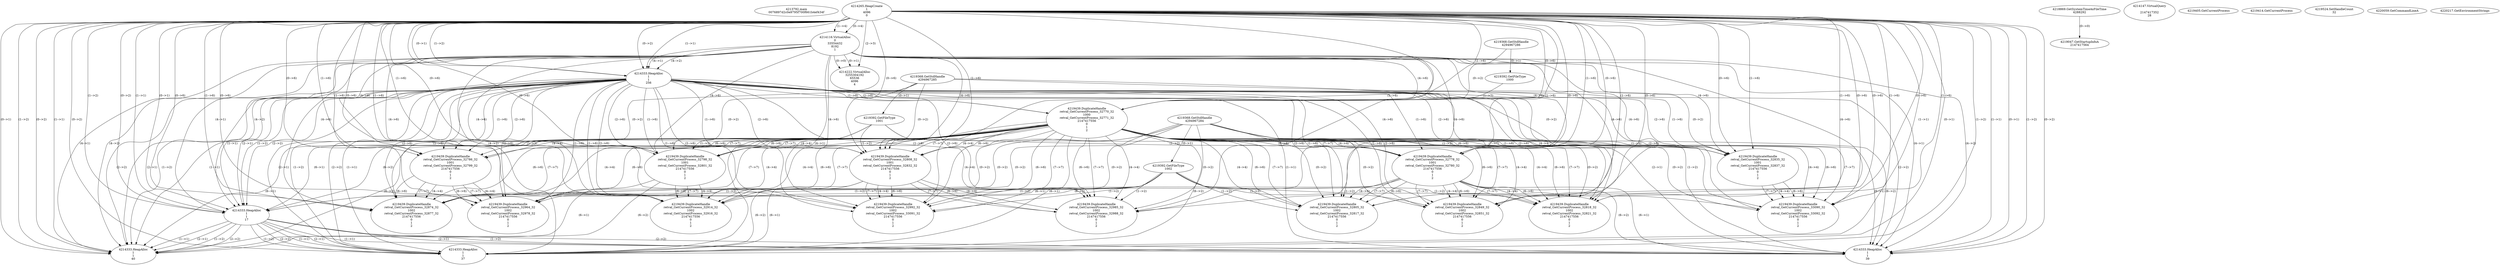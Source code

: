 // Global SCDG with merge call
digraph {
	0 [label="4213792.main
0076897d2c0e9795f700f661b4ef434f"]
	1 [label="4214265.HeapCreate
1
4096
0"]
	2 [label="4218869.GetSystemTimeAsFileTime
4288292"]
	3 [label="4214116.VirtualAlloc
0
33554432
8192
1"]
	1 -> 3 [label="(1-->4)"]
	1 -> 3 [label="(0-->4)"]
	4 [label="4214147.VirtualQuery

2147417352
28"]
	5 [label="4214222.VirtualAlloc
3255304192
65536
4096
4"]
	3 -> 5 [label="(0-->1)"]
	1 -> 5 [label="(2-->3)"]
	3 -> 5 [label="(0-->0)"]
	6 [label="4219047.GetStartupInfoA
2147417564"]
	2 -> 6 [label="(0-->0)"]
	7 [label="4219368.GetStdHandle
4294967286"]
	8 [label="4219392.GetFileType
1000"]
	7 -> 8 [label="(0-->1)"]
	9 [label="4214333.HeapAlloc
1
1
256"]
	1 -> 9 [label="(1-->1)"]
	1 -> 9 [label="(0-->1)"]
	3 -> 9 [label="(4-->1)"]
	1 -> 9 [label="(1-->2)"]
	1 -> 9 [label="(0-->2)"]
	3 -> 9 [label="(4-->2)"]
	10 [label="4219405.GetCurrentProcess
"]
	11 [label="4219414.GetCurrentProcess
"]
	12 [label="4219439.DuplicateHandle
retval_GetCurrentProcess_32770_32
1000
retval_GetCurrentProcess_32771_32
2147417556
0
1
2"]
	7 -> 12 [label="(0-->2)"]
	8 -> 12 [label="(1-->2)"]
	1 -> 12 [label="(1-->6)"]
	1 -> 12 [label="(0-->6)"]
	3 -> 12 [label="(4-->6)"]
	9 -> 12 [label="(1-->6)"]
	9 -> 12 [label="(2-->6)"]
	13 [label="4219368.GetStdHandle
4294967285"]
	14 [label="4219392.GetFileType
1001"]
	13 -> 14 [label="(0-->1)"]
	15 [label="4219439.DuplicateHandle
retval_GetCurrentProcess_32778_32
1001
retval_GetCurrentProcess_32780_32
2147417556
0
1
2"]
	13 -> 15 [label="(0-->2)"]
	14 -> 15 [label="(1-->2)"]
	12 -> 15 [label="(4-->4)"]
	1 -> 15 [label="(1-->6)"]
	1 -> 15 [label="(0-->6)"]
	3 -> 15 [label="(4-->6)"]
	9 -> 15 [label="(1-->6)"]
	9 -> 15 [label="(2-->6)"]
	12 -> 15 [label="(6-->6)"]
	12 -> 15 [label="(7-->7)"]
	16 [label="4219368.GetStdHandle
4294967284"]
	17 [label="4219392.GetFileType
1002"]
	16 -> 17 [label="(0-->1)"]
	18 [label="4219524.SetHandleCount
32"]
	19 [label="4220059.GetCommandLineA
"]
	20 [label="4214333.HeapAlloc
1
1
17"]
	1 -> 20 [label="(1-->1)"]
	1 -> 20 [label="(0-->1)"]
	3 -> 20 [label="(4-->1)"]
	9 -> 20 [label="(1-->1)"]
	9 -> 20 [label="(2-->1)"]
	12 -> 20 [label="(6-->1)"]
	15 -> 20 [label="(6-->1)"]
	1 -> 20 [label="(1-->2)"]
	1 -> 20 [label="(0-->2)"]
	3 -> 20 [label="(4-->2)"]
	9 -> 20 [label="(1-->2)"]
	9 -> 20 [label="(2-->2)"]
	12 -> 20 [label="(6-->2)"]
	15 -> 20 [label="(6-->2)"]
	21 [label="4220217.GetEnvironmentStrings
"]
	22 [label="4219439.DuplicateHandle
retval_GetCurrentProcess_32798_32
1001
retval_GetCurrentProcess_32801_32
2147417556
0
1
2"]
	13 -> 22 [label="(0-->2)"]
	14 -> 22 [label="(1-->2)"]
	12 -> 22 [label="(4-->4)"]
	1 -> 22 [label="(1-->6)"]
	1 -> 22 [label="(0-->6)"]
	3 -> 22 [label="(4-->6)"]
	9 -> 22 [label="(1-->6)"]
	9 -> 22 [label="(2-->6)"]
	12 -> 22 [label="(6-->6)"]
	12 -> 22 [label="(7-->7)"]
	23 [label="4214333.HeapAlloc
1
1
40"]
	1 -> 23 [label="(1-->1)"]
	1 -> 23 [label="(0-->1)"]
	3 -> 23 [label="(4-->1)"]
	9 -> 23 [label="(1-->1)"]
	9 -> 23 [label="(2-->1)"]
	12 -> 23 [label="(6-->1)"]
	20 -> 23 [label="(1-->1)"]
	20 -> 23 [label="(2-->1)"]
	22 -> 23 [label="(6-->1)"]
	1 -> 23 [label="(1-->2)"]
	1 -> 23 [label="(0-->2)"]
	3 -> 23 [label="(4-->2)"]
	9 -> 23 [label="(1-->2)"]
	9 -> 23 [label="(2-->2)"]
	12 -> 23 [label="(6-->2)"]
	20 -> 23 [label="(1-->2)"]
	20 -> 23 [label="(2-->2)"]
	22 -> 23 [label="(6-->2)"]
	24 [label="4219439.DuplicateHandle
retval_GetCurrentProcess_32808_32
1001
retval_GetCurrentProcess_32832_32
2147417556
0
1
2"]
	13 -> 24 [label="(0-->2)"]
	14 -> 24 [label="(1-->2)"]
	12 -> 24 [label="(4-->4)"]
	1 -> 24 [label="(1-->6)"]
	1 -> 24 [label="(0-->6)"]
	3 -> 24 [label="(4-->6)"]
	9 -> 24 [label="(1-->6)"]
	9 -> 24 [label="(2-->6)"]
	12 -> 24 [label="(6-->6)"]
	12 -> 24 [label="(7-->7)"]
	25 [label="4214333.HeapAlloc
1
1
37"]
	1 -> 25 [label="(1-->1)"]
	1 -> 25 [label="(0-->1)"]
	3 -> 25 [label="(4-->1)"]
	9 -> 25 [label="(1-->1)"]
	9 -> 25 [label="(2-->1)"]
	12 -> 25 [label="(6-->1)"]
	20 -> 25 [label="(1-->1)"]
	20 -> 25 [label="(2-->1)"]
	24 -> 25 [label="(6-->1)"]
	1 -> 25 [label="(1-->2)"]
	1 -> 25 [label="(0-->2)"]
	3 -> 25 [label="(4-->2)"]
	9 -> 25 [label="(1-->2)"]
	9 -> 25 [label="(2-->2)"]
	12 -> 25 [label="(6-->2)"]
	20 -> 25 [label="(1-->2)"]
	20 -> 25 [label="(2-->2)"]
	24 -> 25 [label="(6-->2)"]
	26 [label="4219439.DuplicateHandle
retval_GetCurrentProcess_32835_32
1001
retval_GetCurrentProcess_32837_32
2147417556
0
1
2"]
	13 -> 26 [label="(0-->2)"]
	14 -> 26 [label="(1-->2)"]
	12 -> 26 [label="(4-->4)"]
	1 -> 26 [label="(1-->6)"]
	1 -> 26 [label="(0-->6)"]
	3 -> 26 [label="(4-->6)"]
	9 -> 26 [label="(1-->6)"]
	9 -> 26 [label="(2-->6)"]
	12 -> 26 [label="(6-->6)"]
	12 -> 26 [label="(7-->7)"]
	27 [label="4219439.DuplicateHandle
retval_GetCurrentProcess_33090_32
1002
retval_GetCurrentProcess_33092_32
2147417556
0
1
2"]
	16 -> 27 [label="(0-->2)"]
	17 -> 27 [label="(1-->2)"]
	12 -> 27 [label="(4-->4)"]
	26 -> 27 [label="(4-->4)"]
	1 -> 27 [label="(1-->6)"]
	1 -> 27 [label="(0-->6)"]
	3 -> 27 [label="(4-->6)"]
	9 -> 27 [label="(1-->6)"]
	9 -> 27 [label="(2-->6)"]
	12 -> 27 [label="(6-->6)"]
	26 -> 27 [label="(6-->6)"]
	12 -> 27 [label="(7-->7)"]
	26 -> 27 [label="(7-->7)"]
	28 [label="4214333.HeapAlloc
1
1
39"]
	1 -> 28 [label="(1-->1)"]
	1 -> 28 [label="(0-->1)"]
	3 -> 28 [label="(4-->1)"]
	9 -> 28 [label="(1-->1)"]
	9 -> 28 [label="(2-->1)"]
	12 -> 28 [label="(6-->1)"]
	15 -> 28 [label="(6-->1)"]
	20 -> 28 [label="(1-->1)"]
	20 -> 28 [label="(2-->1)"]
	1 -> 28 [label="(1-->2)"]
	1 -> 28 [label="(0-->2)"]
	3 -> 28 [label="(4-->2)"]
	9 -> 28 [label="(1-->2)"]
	9 -> 28 [label="(2-->2)"]
	12 -> 28 [label="(6-->2)"]
	15 -> 28 [label="(6-->2)"]
	20 -> 28 [label="(1-->2)"]
	20 -> 28 [label="(2-->2)"]
	29 [label="4219439.DuplicateHandle
retval_GetCurrentProcess_32805_32
1002
retval_GetCurrentProcess_32817_32
2147417556
0
1
2"]
	16 -> 29 [label="(0-->2)"]
	17 -> 29 [label="(1-->2)"]
	12 -> 29 [label="(4-->4)"]
	15 -> 29 [label="(4-->4)"]
	1 -> 29 [label="(1-->6)"]
	1 -> 29 [label="(0-->6)"]
	3 -> 29 [label="(4-->6)"]
	9 -> 29 [label="(1-->6)"]
	9 -> 29 [label="(2-->6)"]
	12 -> 29 [label="(6-->6)"]
	15 -> 29 [label="(6-->6)"]
	12 -> 29 [label="(7-->7)"]
	15 -> 29 [label="(7-->7)"]
	30 [label="4219439.DuplicateHandle
retval_GetCurrentProcess_32849_32
1002
retval_GetCurrentProcess_32851_32
2147417556
0
1
2"]
	16 -> 30 [label="(0-->2)"]
	17 -> 30 [label="(1-->2)"]
	12 -> 30 [label="(4-->4)"]
	15 -> 30 [label="(4-->4)"]
	1 -> 30 [label="(1-->6)"]
	1 -> 30 [label="(0-->6)"]
	3 -> 30 [label="(4-->6)"]
	9 -> 30 [label="(1-->6)"]
	9 -> 30 [label="(2-->6)"]
	12 -> 30 [label="(6-->6)"]
	15 -> 30 [label="(6-->6)"]
	12 -> 30 [label="(7-->7)"]
	15 -> 30 [label="(7-->7)"]
	31 [label="4219439.DuplicateHandle
retval_GetCurrentProcess_32818_32
1002
retval_GetCurrentProcess_32821_32
2147417556
0
1
2"]
	16 -> 31 [label="(0-->2)"]
	17 -> 31 [label="(1-->2)"]
	12 -> 31 [label="(4-->4)"]
	15 -> 31 [label="(4-->4)"]
	1 -> 31 [label="(1-->6)"]
	1 -> 31 [label="(0-->6)"]
	3 -> 31 [label="(4-->6)"]
	9 -> 31 [label="(1-->6)"]
	9 -> 31 [label="(2-->6)"]
	12 -> 31 [label="(6-->6)"]
	15 -> 31 [label="(6-->6)"]
	12 -> 31 [label="(7-->7)"]
	15 -> 31 [label="(7-->7)"]
	32 [label="4219439.DuplicateHandle
retval_GetCurrentProcess_32786_32
1001
retval_GetCurrentProcess_32799_32
2147417556
0
1
2"]
	13 -> 32 [label="(0-->2)"]
	14 -> 32 [label="(1-->2)"]
	12 -> 32 [label="(4-->4)"]
	1 -> 32 [label="(1-->6)"]
	1 -> 32 [label="(0-->6)"]
	3 -> 32 [label="(4-->6)"]
	9 -> 32 [label="(1-->6)"]
	9 -> 32 [label="(2-->6)"]
	12 -> 32 [label="(6-->6)"]
	12 -> 32 [label="(7-->7)"]
	33 [label="4219439.DuplicateHandle
retval_GetCurrentProcess_32874_32
1002
retval_GetCurrentProcess_32877_32
2147417556
0
1
2"]
	16 -> 33 [label="(0-->2)"]
	17 -> 33 [label="(1-->2)"]
	12 -> 33 [label="(4-->4)"]
	32 -> 33 [label="(4-->4)"]
	1 -> 33 [label="(1-->6)"]
	1 -> 33 [label="(0-->6)"]
	3 -> 33 [label="(4-->6)"]
	9 -> 33 [label="(1-->6)"]
	9 -> 33 [label="(2-->6)"]
	12 -> 33 [label="(6-->6)"]
	32 -> 33 [label="(6-->6)"]
	12 -> 33 [label="(7-->7)"]
	32 -> 33 [label="(7-->7)"]
	34 [label="4219439.DuplicateHandle
retval_GetCurrentProcess_32914_32
1002
retval_GetCurrentProcess_32916_32
2147417556
0
1
2"]
	16 -> 34 [label="(0-->2)"]
	17 -> 34 [label="(1-->2)"]
	12 -> 34 [label="(4-->4)"]
	22 -> 34 [label="(4-->4)"]
	1 -> 34 [label="(1-->6)"]
	1 -> 34 [label="(0-->6)"]
	3 -> 34 [label="(4-->6)"]
	9 -> 34 [label="(1-->6)"]
	9 -> 34 [label="(2-->6)"]
	12 -> 34 [label="(6-->6)"]
	22 -> 34 [label="(6-->6)"]
	12 -> 34 [label="(7-->7)"]
	22 -> 34 [label="(7-->7)"]
	35 [label="4219439.DuplicateHandle
retval_GetCurrentProcess_32985_32
1002
retval_GetCurrentProcess_32988_32
2147417556
0
1
2"]
	16 -> 35 [label="(0-->2)"]
	17 -> 35 [label="(1-->2)"]
	12 -> 35 [label="(4-->4)"]
	24 -> 35 [label="(4-->4)"]
	1 -> 35 [label="(1-->6)"]
	1 -> 35 [label="(0-->6)"]
	3 -> 35 [label="(4-->6)"]
	9 -> 35 [label="(1-->6)"]
	9 -> 35 [label="(2-->6)"]
	12 -> 35 [label="(6-->6)"]
	24 -> 35 [label="(6-->6)"]
	12 -> 35 [label="(7-->7)"]
	24 -> 35 [label="(7-->7)"]
	36 [label="4219439.DuplicateHandle
retval_GetCurrentProcess_32964_32
1002
retval_GetCurrentProcess_32978_32
2147417556
0
1
2"]
	16 -> 36 [label="(0-->2)"]
	17 -> 36 [label="(1-->2)"]
	12 -> 36 [label="(4-->4)"]
	32 -> 36 [label="(4-->4)"]
	1 -> 36 [label="(1-->6)"]
	1 -> 36 [label="(0-->6)"]
	3 -> 36 [label="(4-->6)"]
	9 -> 36 [label="(1-->6)"]
	9 -> 36 [label="(2-->6)"]
	12 -> 36 [label="(6-->6)"]
	32 -> 36 [label="(6-->6)"]
	12 -> 36 [label="(7-->7)"]
	32 -> 36 [label="(7-->7)"]
	37 [label="4219439.DuplicateHandle
retval_GetCurrentProcess_32992_32
1002
retval_GetCurrentProcess_33091_32
2147417556
0
1
2"]
	16 -> 37 [label="(0-->2)"]
	17 -> 37 [label="(1-->2)"]
	12 -> 37 [label="(4-->4)"]
	24 -> 37 [label="(4-->4)"]
	1 -> 37 [label="(1-->6)"]
	1 -> 37 [label="(0-->6)"]
	3 -> 37 [label="(4-->6)"]
	9 -> 37 [label="(1-->6)"]
	9 -> 37 [label="(2-->6)"]
	12 -> 37 [label="(6-->6)"]
	24 -> 37 [label="(6-->6)"]
	12 -> 37 [label="(7-->7)"]
	24 -> 37 [label="(7-->7)"]
}
